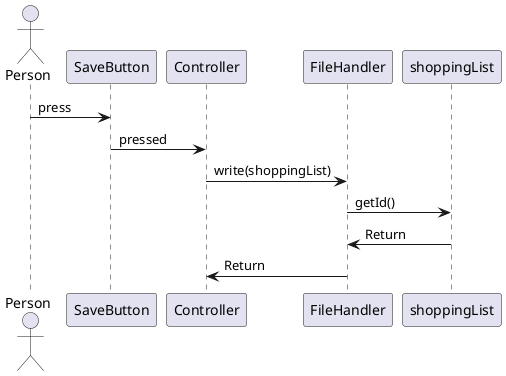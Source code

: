 @startuml
actor Person

Person -> SaveButton: press
SaveButton -> Controller: pressed
Controller -> FileHandler: write(shoppingList)
FileHandler -> shoppingList: getId()
shoppingList -> FileHandler: Return
FileHandler -> Controller: Return
@enduml